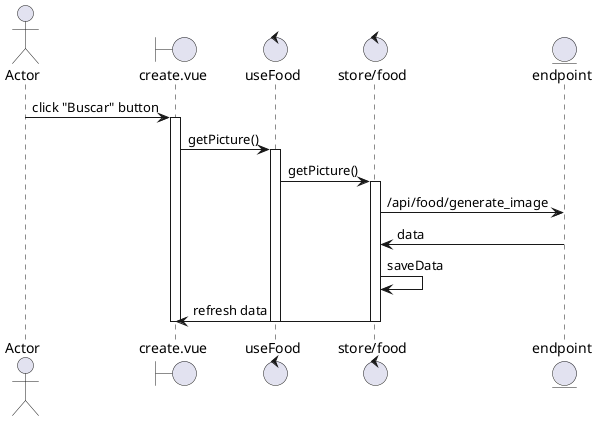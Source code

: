 @startuml generate image

actor "Actor"
boundary "create.vue"
control "useFood"
control "store/food"
entity "endpoint"

"Actor" -> "create.vue" : click "Buscar" button
activate "create.vue"
"create.vue" -> "useFood" : getPicture()
activate useFood
"useFood" -> "store/food" : getPicture()
activate "store/food"
"store/food" -> "endpoint" : /api/food/generate_image
"endpoint" -> "store/food" : data 
deactivate endpoint
"store/food" -> "store/food" : saveData
"store/food" -> "create.vue" : refresh data
deactivate "store/food"
deactivate "useFood"
deactivate "create.vue"

@enduml